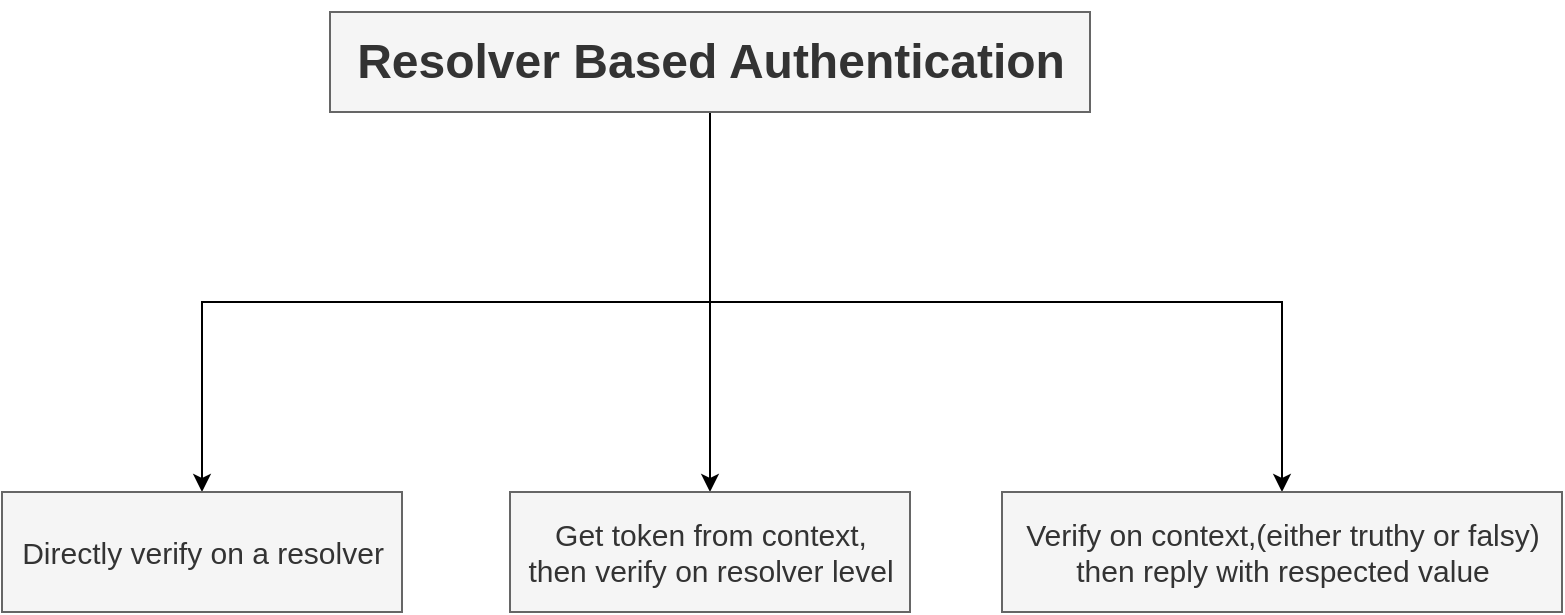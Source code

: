<mxfile version="13.10.0" type="embed">
    <diagram id="l4hWUW2P5mhKEmd5wya4" name="Page-1">
        <mxGraphModel dx="1037" dy="638" grid="1" gridSize="10" guides="1" tooltips="1" connect="1" arrows="1" fold="1" page="1" pageScale="1" pageWidth="827" pageHeight="1169" background="#FFFFFF" math="0" shadow="0">
            <root>
                <mxCell id="0"/>
                <mxCell id="1" parent="0"/>
                <mxCell id="17" style="edgeStyle=orthogonalEdgeStyle;rounded=0;orthogonalLoop=1;jettySize=auto;html=1;strokeColor=#000000;" edge="1" parent="1" source="8" target="11">
                    <mxGeometry relative="1" as="geometry"/>
                </mxCell>
                <mxCell id="18" style="edgeStyle=orthogonalEdgeStyle;rounded=0;orthogonalLoop=1;jettySize=auto;html=1;entryX=0.5;entryY=0;entryDx=0;entryDy=0;strokeColor=#000000;" edge="1" parent="1" source="8" target="9">
                    <mxGeometry relative="1" as="geometry"/>
                </mxCell>
                <mxCell id="19" style="edgeStyle=orthogonalEdgeStyle;rounded=0;orthogonalLoop=1;jettySize=auto;html=1;entryX=0.5;entryY=0;entryDx=0;entryDy=0;strokeColor=#000000;" edge="1" parent="1" source="8" target="13">
                    <mxGeometry relative="1" as="geometry"/>
                </mxCell>
                <mxCell id="8" value="&lt;h1&gt;Resolver Based Authentication&lt;/h1&gt;" style="html=1;fillColor=#f5f5f5;strokeColor=#666666;fontColor=#333333;" vertex="1" parent="1">
                    <mxGeometry x="224" y="40" width="380" height="50" as="geometry"/>
                </mxCell>
                <mxCell id="9" value="&lt;span style=&quot;font-size: 15px&quot;&gt;Directly verify on a resolver&lt;/span&gt;" style="html=1;fillColor=#f5f5f5;strokeColor=#666666;fontColor=#333333;" vertex="1" parent="1">
                    <mxGeometry x="60" y="280" width="200" height="60" as="geometry"/>
                </mxCell>
                <mxCell id="11" value="&lt;span style=&quot;font-size: 15px&quot;&gt;Get token from context, &lt;br&gt;then verify on resolver level&lt;/span&gt;" style="html=1;fillColor=#f5f5f5;strokeColor=#666666;fontColor=#333333;" vertex="1" parent="1">
                    <mxGeometry x="314" y="280" width="200" height="60" as="geometry"/>
                </mxCell>
                <mxCell id="13" value="&lt;span style=&quot;font-size: 15px&quot;&gt;Verify on context,(either truthy or falsy)&lt;br&gt;then reply with respected value&lt;br&gt;&lt;/span&gt;" style="html=1;fillColor=#f5f5f5;strokeColor=#666666;fontColor=#333333;" vertex="1" parent="1">
                    <mxGeometry x="560" y="280" width="280" height="60" as="geometry"/>
                </mxCell>
            </root>
        </mxGraphModel>
    </diagram>
</mxfile>